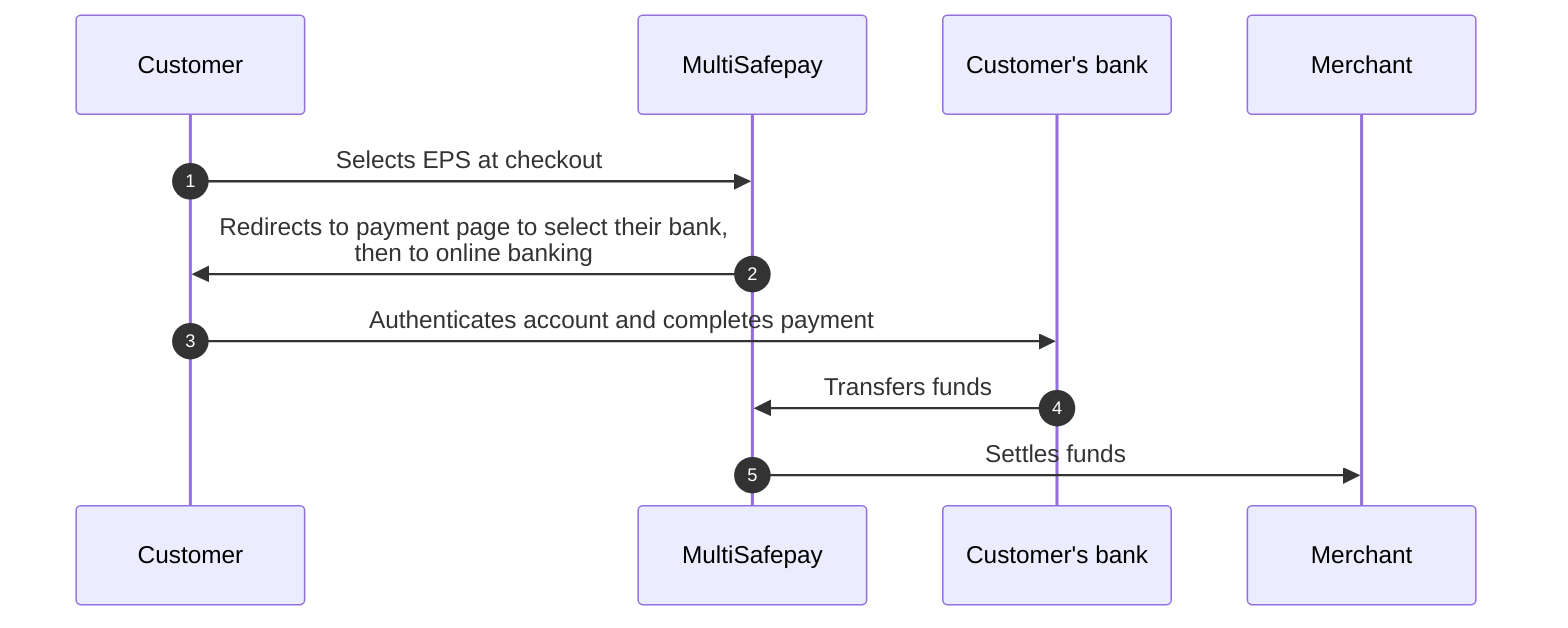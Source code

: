sequenceDiagram
    autonumber
    participant C as Customer
    participant Mu as MultiSafepay
    participant CB as Customer's bank
    participant Me as Merchant

    C->>Mu: Selects EPS at checkout
    Mu->>C: Redirects to payment page to select their bank, <br> then to online banking
    C->>CB: Authenticates account and completes payment
    CB->>Mu: Transfers funds 
    Mu->>Me: Settles funds